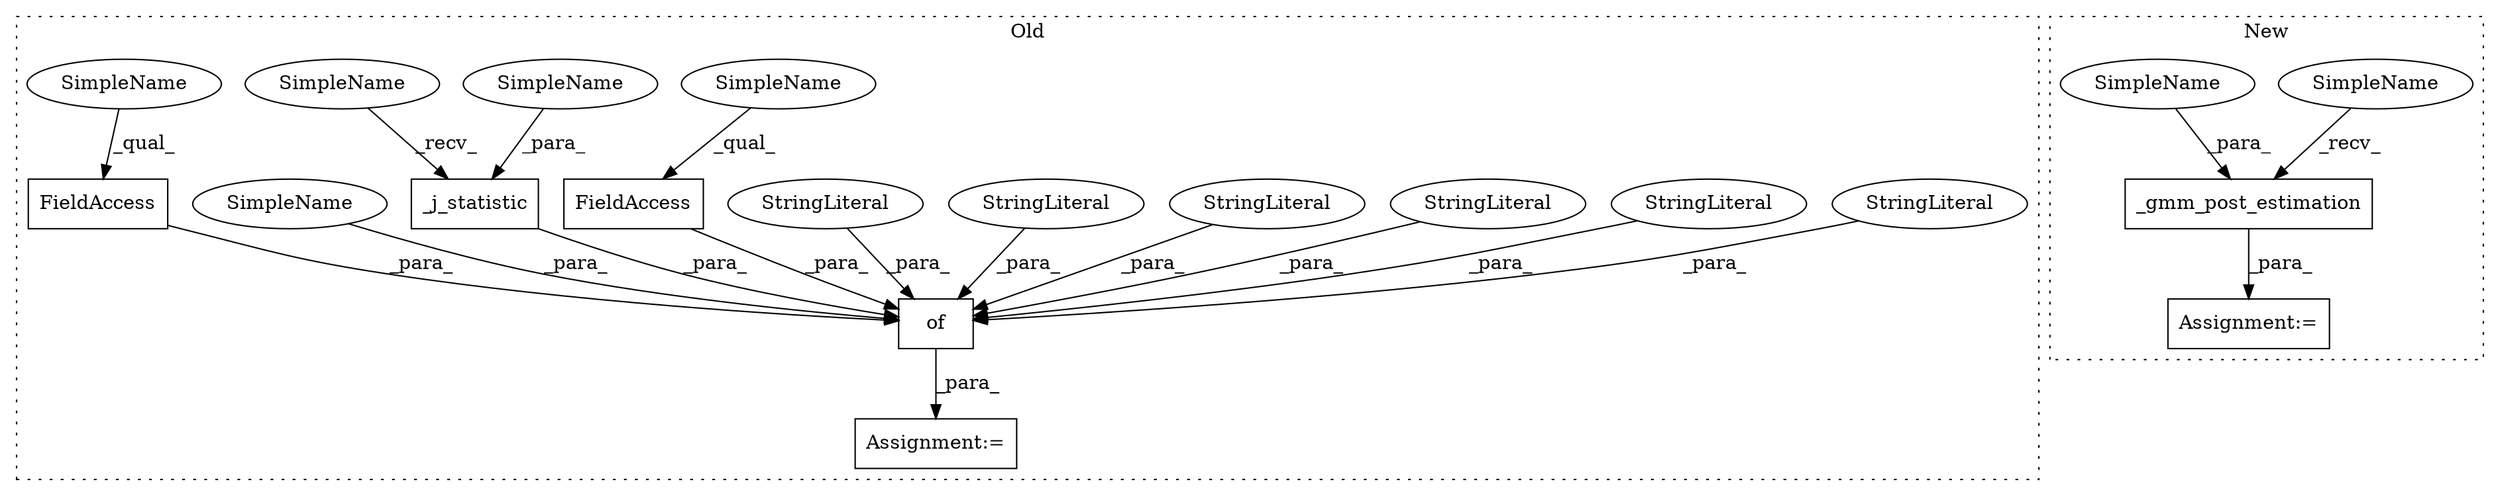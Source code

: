 digraph G {
subgraph cluster0 {
1 [label="of" a="32" s="13590,13754" l="3,1" shape="box"];
3 [label="_j_statistic" a="32" s="13732,13753" l="13,1" shape="box"];
4 [label="FieldAccess" a="22" s="13642" l="17" shape="box"];
5 [label="FieldAccess" a="22" s="13676" l="17" shape="box"];
6 [label="StringLiteral" a="45" s="13628" l="13" shape="ellipse"];
7 [label="Assignment:=" a="7" s="13585" l="1" shape="box"];
8 [label="StringLiteral" a="45" s="13613" l="12" shape="ellipse"];
10 [label="StringLiteral" a="45" s="13718" l="8" shape="ellipse"];
11 [label="StringLiteral" a="45" s="13694" l="12" shape="ellipse"];
12 [label="StringLiteral" a="45" s="13593" l="10" shape="ellipse"];
13 [label="StringLiteral" a="45" s="13660" l="15" shape="ellipse"];
14 [label="SimpleName" a="42" s="13727" l="4" shape="ellipse"];
15 [label="SimpleName" a="42" s="13642" l="4" shape="ellipse"];
16 [label="SimpleName" a="42" s="13676" l="4" shape="ellipse"];
17 [label="SimpleName" a="42" s="13626" l="1" shape="ellipse"];
18 [label="SimpleName" a="42" s="13752" l="1" shape="ellipse"];
label = "Old";
style="dotted";
}
subgraph cluster1 {
2 [label="_gmm_post_estimation" a="32" s="14369,14413" l="21,1" shape="box"];
9 [label="Assignment:=" a="7" s="14363" l="1" shape="box"];
19 [label="SimpleName" a="42" s="14364" l="4" shape="ellipse"];
20 [label="SimpleName" a="42" s="14397" l="1" shape="ellipse"];
label = "New";
style="dotted";
}
1 -> 7 [label="_para_"];
2 -> 9 [label="_para_"];
3 -> 1 [label="_para_"];
4 -> 1 [label="_para_"];
5 -> 1 [label="_para_"];
6 -> 1 [label="_para_"];
8 -> 1 [label="_para_"];
10 -> 1 [label="_para_"];
11 -> 1 [label="_para_"];
12 -> 1 [label="_para_"];
13 -> 1 [label="_para_"];
14 -> 3 [label="_recv_"];
15 -> 4 [label="_qual_"];
16 -> 5 [label="_qual_"];
17 -> 1 [label="_para_"];
18 -> 3 [label="_para_"];
19 -> 2 [label="_recv_"];
20 -> 2 [label="_para_"];
}